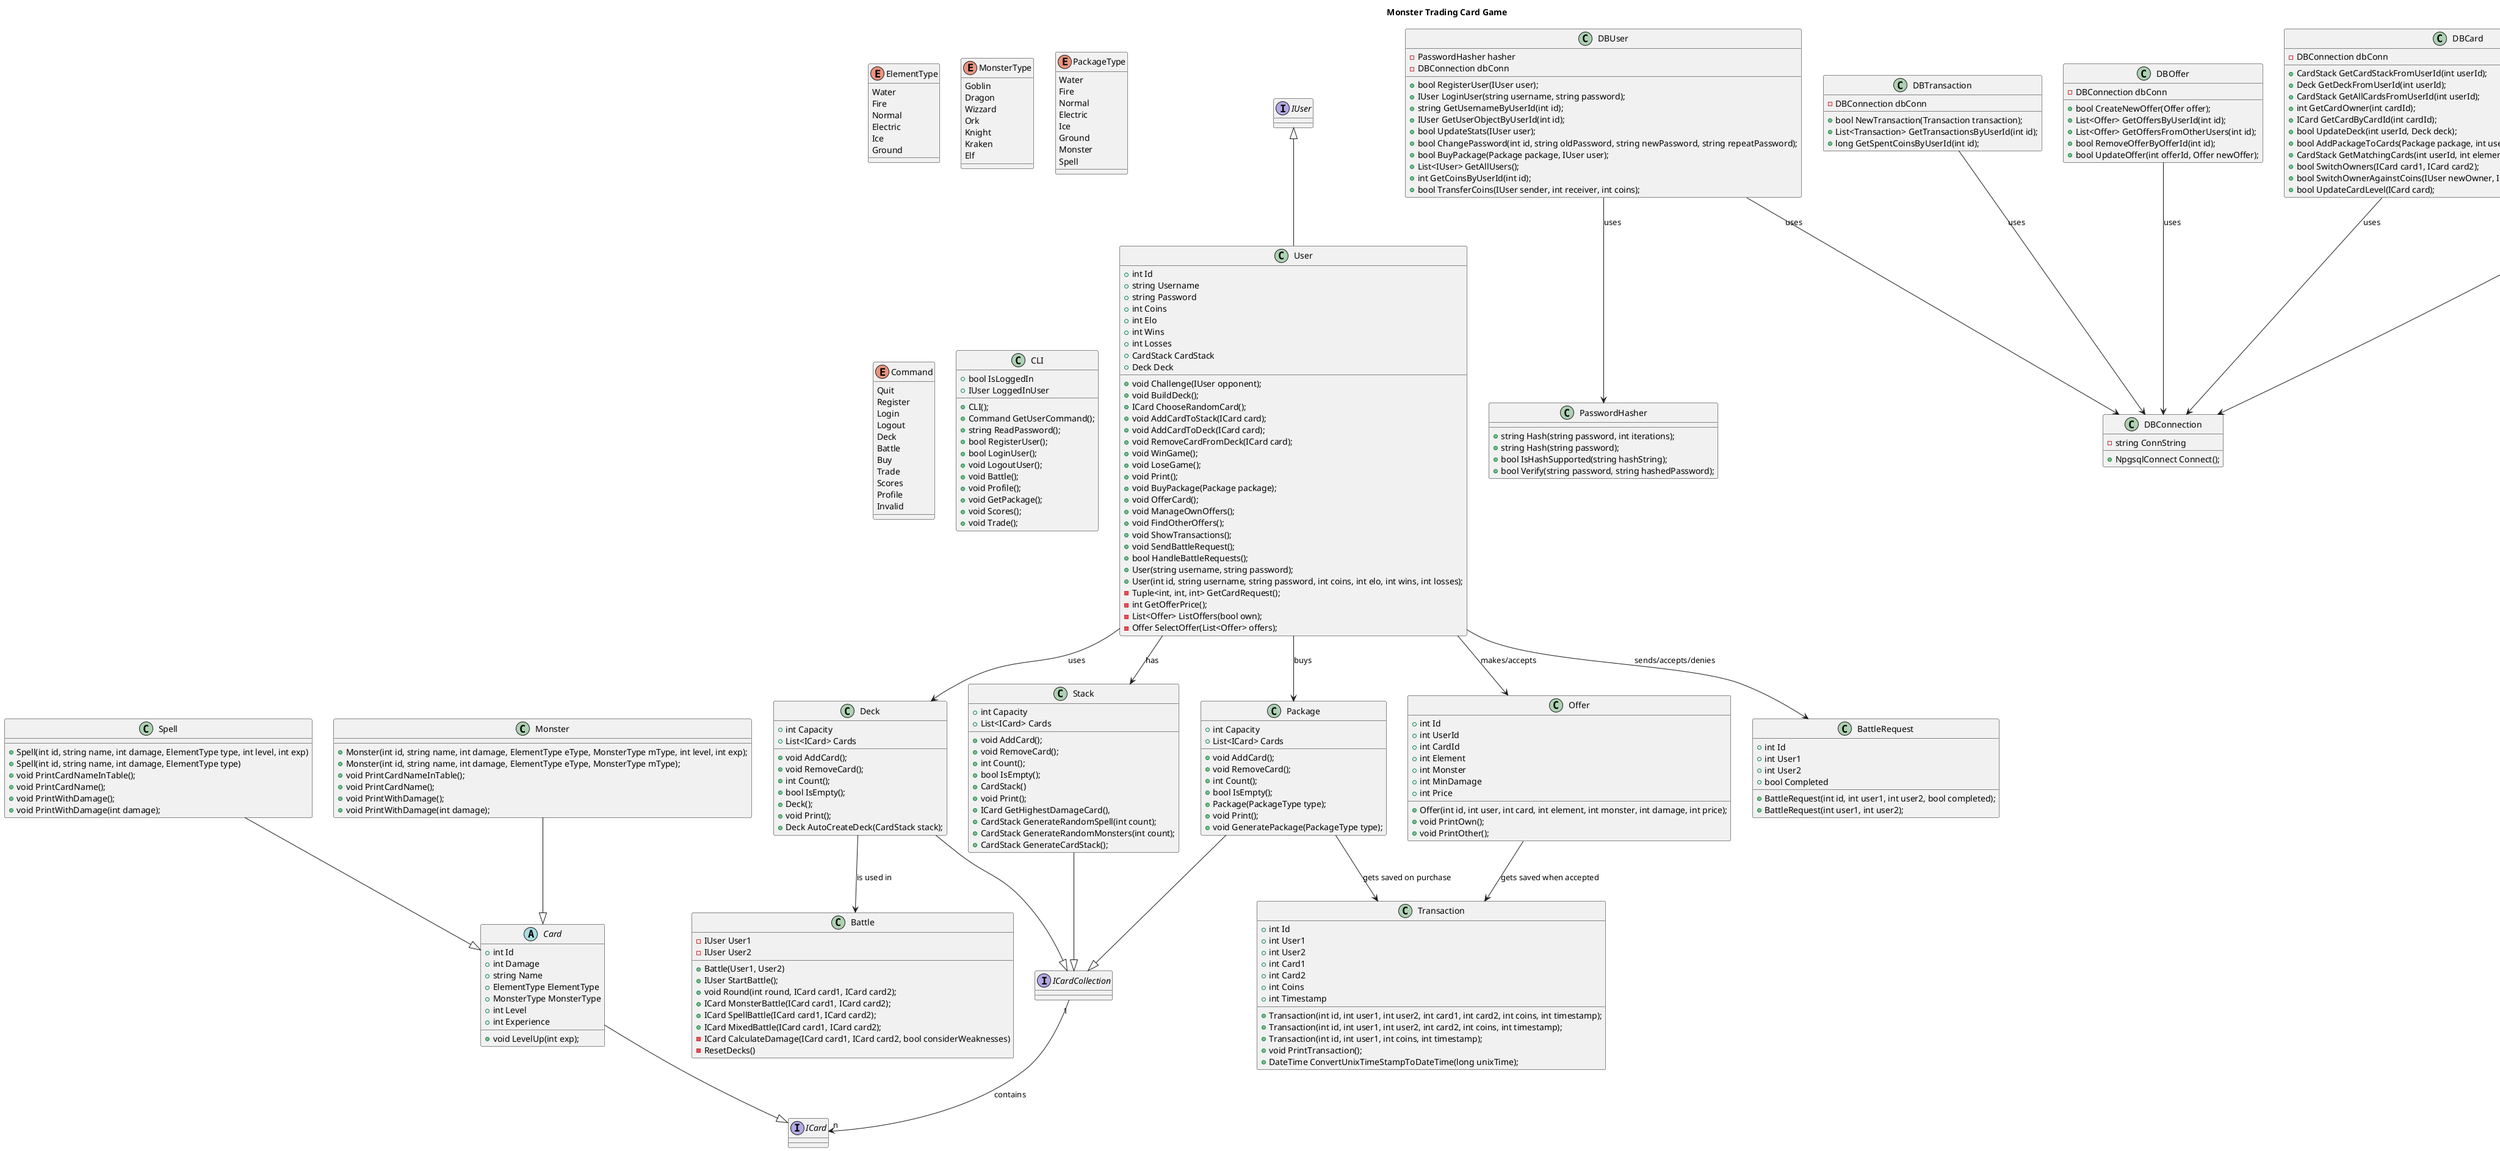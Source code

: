 @startuml Projekt: Monster Trading Card Game 
title Monster Trading Card Game 

/' Enums '/
enum ElementType{
    Water
    Fire
    Normal
    Electric
    Ice 
    Ground
}

enum MonsterType{
    Goblin
    Dragon
    Wizzard 
    Ork 
    Knight
    Kraken
    Elf 
}

enum PackageType{
    Water
    Fire
    Normal
    Electric
    Ice 
    Ground
    Monster
    Spell
}

enum Command{
    Quit
    Register
    Login
    Logout
    Deck
    Battle
    Buy
    Trade
    Scores
    Profile
    Invalid
}

class CLI{
    + bool IsLoggedIn
    + IUser LoggedInUser
    + CLI();
    + Command GetUserCommand();
    + string ReadPassword();  
    + bool RegisterUser(); 
    + bool LoginUser(); 
    + void LogoutUser(); 
    + void Battle(); 
    + void Profile(); 
    + void GetPackage(); 
    + void Scores(); 
    + void Trade(); 
}

interface IUser{
}

class User{
    + int Id
    + string Username 
    + string Password
    + int Coins 
    + int Elo
    + int Wins
    + int Losses
    + CardStack CardStack
    + Deck Deck
    + void Challenge(IUser opponent);
    + void BuildDeck();
    + ICard ChooseRandomCard();
	+ void AddCardToStack(ICard card);
    + void AddCardToDeck(ICard card);
	+ void RemoveCardFromDeck(ICard card);
	+ void WinGame();
	+ void LoseGame();
	+ void Print();
	+ void BuyPackage(Package package);
	+ void OfferCard();
	+ void ManageOwnOffers();
	+ void FindOtherOffers();
	+ void ShowTransactions();
	+ void SendBattleRequest();
	+ bool HandleBattleRequests();
    + User(string username, string password);
    + User(int id, string username, string password, int coins, int elo, int wins, int losses);
    - Tuple<int, int, int> GetCardRequest();
    - int GetOfferPrice();
    - List<Offer> ListOffers(bool own);
    - Offer SelectOffer(List<Offer> offers);
}
IUser <|-- User

interface ICard{
}

abstract class Card{
    + int Id
    + int Damage
    + string Name 
    + ElementType ElementType
    + MonsterType MonsterType
    + int Level 
    + int Experience
    + void LevelUp(int exp); 
}
Card --|> ICard

class Spell{
    + Spell(int id, string name, int damage, ElementType type, int level, int exp)
    + Spell(int id, string name, int damage, ElementType type)
    + void PrintCardNameInTable();
    + void PrintCardName(); 
    + void PrintWithDamage();
    + void PrintWithDamage(int damage);
}
Spell --|> Card

class Monster{
    + Monster(int id, string name, int damage, ElementType eType, MonsterType mType, int level, int exp);
    + Monster(int id, string name, int damage, ElementType eType, MonsterType mType);
    + void PrintCardNameInTable();
    + void PrintCardName(); 
    + void PrintWithDamage();
    + void PrintWithDamage(int damage);
}
Monster --|> Card

class Stack{
    + int Capacity
    + List<ICard> Cards
    + void AddCard();
    + void RemoveCard();
    + int Count();
    + bool IsEmpty();
    + CardStack()
    + void Print(); 
    + ICard GetHighestDamageCard(),
    + CardStack GenerateRandomSpell(int count);
    + CardStack GenerateRandomMonsters(int count); 
    + CardStack GenerateCardStack(); 
}
User --> Stack : has

class Package{
    + int Capacity
    + List<ICard> Cards
    + void AddCard();
    + void RemoveCard();
    + int Count();
    + bool IsEmpty();
    + Package(PackageType type);
    + void Print(); 
    + void GeneratePackage(PackageType type); 
}
User --> Package : buys

class Deck{
    + int Capacity
    + List<ICard> Cards
    + void AddCard();
    + void RemoveCard();
    + int Count();
    + bool IsEmpty();
    + Deck(); 
    + void Print(); 
    + Deck AutoCreateDeck(CardStack stack); 
}
User --> Deck : uses

interface ICardCollection{
}
Stack --|> ICardCollection
Package --|> ICardCollection
Deck --|> ICardCollection
ICardCollection "1" --> "n" ICard : contains

class Battle{
    - IUser User1
    - IUser User2
    + Battle(User1, User2)
    + IUser StartBattle(); 
    + void Round(int round, ICard card1, ICard card2);
    + ICard MonsterBattle(ICard card1, ICard card2);
    + ICard SpellBattle(ICard card1, ICard card2);  
    + ICard MixedBattle(ICard card1, ICard card2);
    - ICard CalculateDamage(ICard card1, ICard card2, bool considerWeaknesses)
    - ResetDecks() 
}
Deck --> Battle : is used in

class BattleRequest{
    + int Id
    + int User1
    + int User2
    + bool Completed
    + BattleRequest(int id, int user1, int user2, bool completed);
    + BattleRequest(int user1, int user2); 
}
User --> BattleRequest : sends/accepts/denies

class Offer{
    + int Id
    + int UserId 
    + int CardId 
    + int Element
    + int Monster 
    + int MinDamage 
    + int Price 
    + Offer(int id, int user, int card, int element, int monster, int damage, int price); 
    + void PrintOwn();
    + void PrintOther(); 
}
User --> Offer : makes/accepts

class Transaction{
    + int Id
    + int User1 
    + int User2 
    + int Card1
    + int Card2 
    + int Coins 
    + int Timestamp
    + Transaction(int id, int user1, int user2, int card1, int card2, int coins, int timestamp);
    + Transaction(int id, int user1, int user2, int card2, int coins, int timestamp); 
    + Transaction(int id, int user1, int coins, int timestamp); 
    + void PrintTransaction(); 
    + DateTime ConvertUnixTimeStampToDateTime(long unixTime);
}
Offer --> Transaction : gets saved when accepted
Package --> Transaction : gets saved on purchase

/' Database '/
class DBConnection{
    - string ConnString
    + NpgsqlConnect Connect();  
}

class DBUser{
    - PasswordHasher hasher
    - DBConnection dbConn
    + bool RegisterUser(IUser user); 
    + IUser LoginUser(string username, string password); 
    + string GetUsernameByUserId(int id); 
    + IUser GetUserObjectByUserId(int id); 
    + bool UpdateStats(IUser user); 
    + bool ChangePassword(int id, string oldPassword, string newPassword, string repeatPassword); 
    + bool BuyPackage(Package package, IUser user); 
    + List<IUser> GetAllUsers(); 
    + int GetCoinsByUserId(int id); 
    + bool TransferCoins(IUser sender, int receiver, int coins); 
}
DBUser --> DBConnection : uses

class PasswordHasher{
    + string Hash(string password, int iterations); 
    + string Hash(string password); 
    + bool IsHashSupported(string hashString); 
    + bool Verify(string password, string hashedPassword); 
}
DBUser --> PasswordHasher : uses
class DBTransaction{
    - DBConnection dbConn
    + bool NewTransaction(Transaction transaction);
    + List<Transaction> GetTransactionsByUserId(int id);
    + long GetSpentCoinsByUserId(int id);
}
DBTransaction --> DBConnection : uses

class DBOffer{
    - DBConnection dbConn
    + bool CreateNewOffer(Offer offer);
    + List<Offer> GetOffersByUserId(int id); 
    + List<Offer> GetOffersFromOtherUsers(int id); 
    + bool RemoveOfferByOfferId(int id); 
    + bool UpdateOffer(int offerId, Offer newOffer); 
}
DBOffer --> DBConnection : uses

class DBCard{
    - DBConnection dbConn
    + CardStack GetCardStackFromUserId(int userId);
    + Deck GetDeckFromUserId(int userId); 
    + CardStack GetAllCardsFromUserId(int userId); 
    + int GetCardOwner(int cardId); 
    + ICard GetCardByCardId(int cardId); 
    + bool UpdateDeck(int userId, Deck deck); 
    + bool AddPackageToCards(Package package, int userId);
    + CardStack GetMatchingCards(int userId, int element, int monster, int minDamage); 
    + bool SwitchOwners(ICard card1, ICard card2); 
    + bool SwitchOwnerAgainstCoins(IUser newOwner, ICard card); 
    + bool UpdateCardLevel(ICard card); 
}
DBCard --> DBConnection : uses

class DBBattle{
    - DBConnection dbConn
    + bool CreateBattleRequest(BattleRequest req);
    + List<BattleRequest> GetAllOpenRequestsByUserId(int id); 
    + bool RemoveBattleRequestById(int id); 
}
DBBattle --> DBConnection : uses

@enduml
